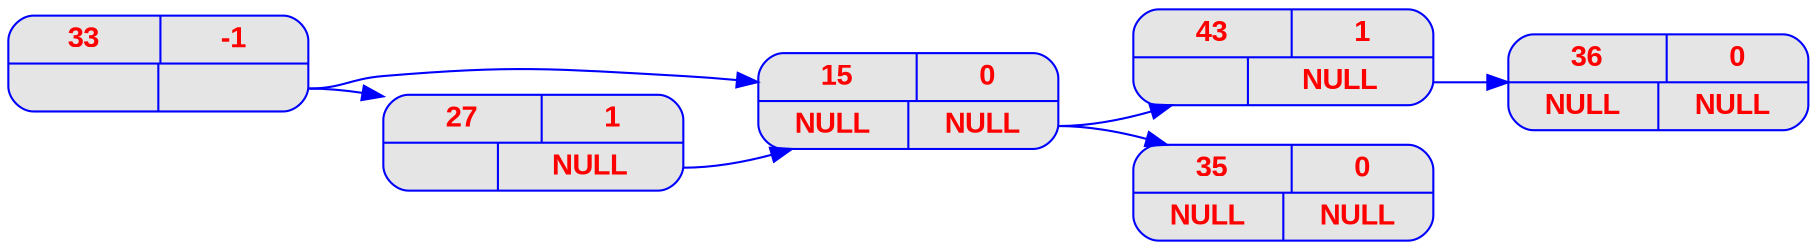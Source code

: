 digraph liste { 
graph [ 
	rankdir = "LR" 
] 

node [ 
	fontname = "Arial bold"
	fontsize = "14" 
	fontcolor = "red" 
	style = "rounded, filled" 
	shape = "record" 
	fillcolor = "grey90" 
	color = "blue" 
	width = "2" 
] 

edge [ 
	color = "blue" 
] 


"ID_0006" [label = "{<elt> 36  | <> 0 } |{<nextL> NULL | <next> NULL}"];
"ID_0005" [label = "{<elt> 43  | <> 1 } |{<nextL>  | <next> NULL }"];
"ID_0005" : next -> "ID_0006";
"ID_0004" [label = "{<elt> 35  | <> 0 } |{<nextL> NULL | <next> NULL}"];
"ID_0003" [label = "{<elt> 36  | <> -1 } |{<nextL>  | <next> }"];
"ID_0003" : next -> "ID_0004";
"ID_0003" : next -> "ID_0005";
"ID_0003" [label = "{<elt> 15  | <> 0 } |{<nextL> NULL | <next> NULL}"];
"ID_0002" [label = "{<elt> 27  | <> 1 } |{<nextL>  | <next> NULL }"];
"ID_0002" : next -> "ID_0003";
"ID_0001" [label = "{<elt> 33  | <> -1 } |{<nextL>  | <next> }"];
"ID_0001" : next -> "ID_0002";
"ID_0001" : next -> "ID_0003";

}
